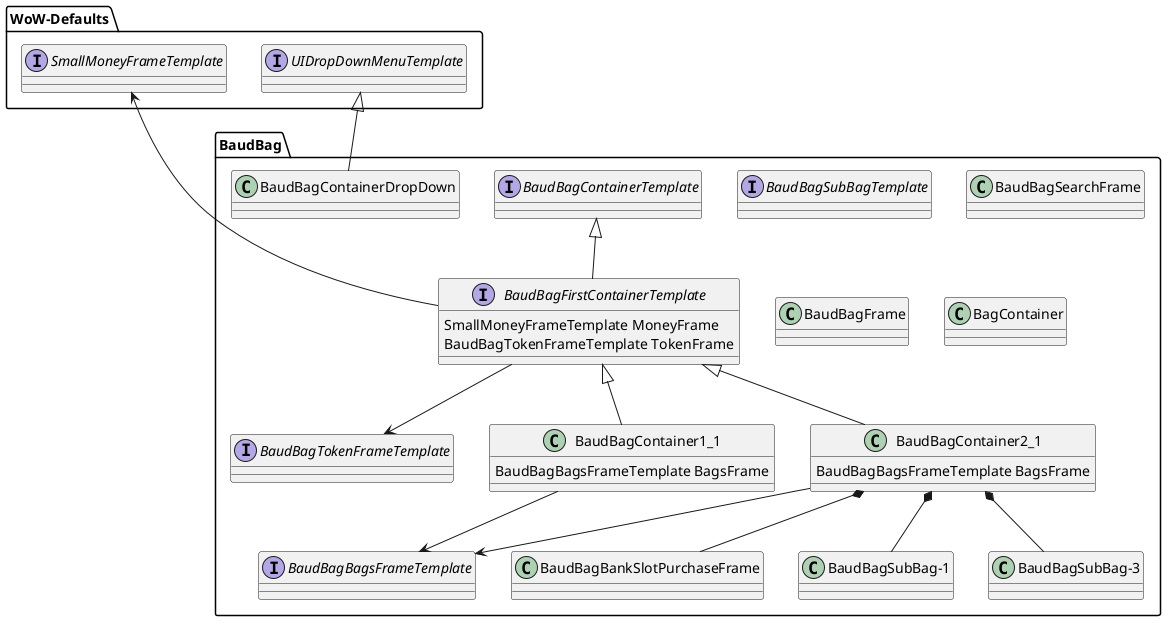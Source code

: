 @startuml
package "WoW-Defaults" {
    interface SmallMoneyFrameTemplate
    interface UIDropDownMenuTemplate
}
package "BaudBag" {
    interface BaudBagBagsFrameTemplate
    interface BaudBagContainerTemplate
    interface BaudBagFirstContainerTemplate {
        SmallMoneyFrameTemplate MoneyFrame
        BaudBagTokenFrameTemplate TokenFrame
    }
    interface BaudBagSubBagTemplate
    interface BaudBagTokenFrameTemplate

    class BaudBagSearchFrame
    class BaudBagContainerDropDown
    class BaudBagContainer1_1 {
        BaudBagBagsFrameTemplate BagsFrame
    }
    class BaudBagContainer2_1 {
        BaudBagBagsFrameTemplate BagsFrame
    }
    class BaudBagFrame
    class BagContainer

    BaudBagContainerTemplate <|-- BaudBagFirstContainerTemplate
    BaudBagFirstContainerTemplate <|-- BaudBagContainer1_1
    BaudBagFirstContainerTemplate <|-- BaudBagContainer2_1
    BaudBagFirstContainerTemplate -up-> SmallMoneyFrameTemplate
    BaudBagFirstContainerTemplate --> BaudBagTokenFrameTemplate
    BaudBagContainer1_1 --> BaudBagBagsFrameTemplate
    BaudBagContainer2_1 --> BaudBagBagsFrameTemplate
    BaudBagContainer2_1 *-- BaudBagBankSlotPurchaseFrame
    BaudBagContainer2_1 *-- "BaudBagSubBag-1"
    BaudBagContainer2_1 *-- "BaudBagSubBag-3"

    UIDropDownMenuTemplate <|-down- BaudBagContainerDropDown
}
@enduml